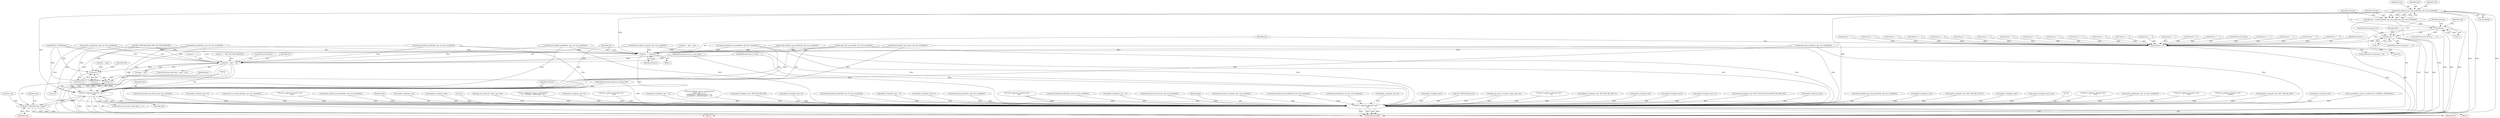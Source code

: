 digraph "0_tcpdump_13d52e9c0e7caf7e6325b0051bc90a49968be67f@pointer" {
"1002012" [label="(Call,decode_labeled_vpn_clnp_prefix(ndo, tptr, buf, sizeof(buf)))"];
"1002010" [label="(Call,advance = decode_labeled_vpn_clnp_prefix(ndo, tptr, buf, sizeof(buf)))"];
"1002019" [label="(Call,advance == -1)"];
"1002029" [label="(Call,advance == -2)"];
"1002144" [label="(Call,advance < 0)"];
"1002148" [label="(Call,tptr += advance)"];
"1001709" [label="(Call,tptr < pptr + len)"];
"1002109" [label="(Call,tptr-3)"];
"1002129" [label="(Call,tptr-3)"];
"1002127" [label="(Call,print_unknown_data(ndo, tptr-3, \"\n\t    \", tlen))"];
"1002107" [label="(Call,ND_TCHECK2(*(tptr-3),tlen))"];
"1002927" [label="(Call,print_unknown_data(ndo, pptr, \"\n\t    \", len))"];
"1001698" [label="(Call,len == BGP_MP_NLRI_MINSIZE)"];
"1002121" [label="(ControlStructure,if (ndo->ndo_vflag <= 1))"];
"1002128" [label="(Identifier,ndo)"];
"1001584" [label="(Call,decode_labeled_vpn_clnp_prefix(ndo, tptr, buf, sizeof(buf)))"];
"1002554" [label="(Call,ipaddr_string(ndo, tptr))"];
"1001047" [label="(Call,ipaddr_string(ndo, tptr+BGP_VPN_RD_LEN+4))"];
"1000598" [label="(Call,ipaddr_string(ndo, tptr))"];
"1000977" [label="(Call,isonsap_string(ndo, tptr, tlen))"];
"1002127" [label="(Call,print_unknown_data(ndo, tptr-3, \"\n\t    \", tlen))"];
"1002930" [label="(Literal,\"\n\t    \")"];
"1000682" [label="(Call,print_unknown_data(ndo, tptr, \"\n\t    \", tlen))"];
"1001710" [label="(Identifier,tptr)"];
"1002112" [label="(Identifier,tlen)"];
"1002931" [label="(Identifier,len)"];
"1002076" [label="(Call,decode_multicast_vpn(ndo, tptr, buf, sizeof(buf)))"];
"1001764" [label="(Call,decode_labeled_prefix4(ndo, tptr, len, buf, sizeof(buf)))"];
"1001997" [label="(Call,advance == -2)"];
"1002061" [label="(Call,advance == -2)"];
"1001408" [label="(Call,decode_prefix6(ndo, tptr, len, buf, sizeof(buf)))"];
"1001633" [label="(Call,print_unknown_data(ndo, tptr, \"\n\t    \", tlen))"];
"1002653" [label="(Call,print_unknown_data(ndo, tptr,\"\n\t      \", length))"];
"1000909" [label="(Call,ip6addr_string(ndo, tptr+BGP_VPN_RD_LEN))"];
"1001804" [label="(Call,decode_labeled_vpn_prefix4(ndo, tptr, buf, sizeof(buf)))"];
"1000567" [label="(Call,ipaddr_string(ndo, tptr))"];
"1001705" [label="(Call,tptr += 3)"];
"1001923" [label="(Call,advance == -1)"];
"1002019" [label="(Call,advance == -1)"];
"1002137" [label="(Call,tptr = pptr + len)"];
"1002681" [label="(Call,as_printf(ndo, astostr, sizeof(astostr), EXTRACT_32BITS(tptr)))"];
"1001965" [label="(Call,advance == -2)"];
"1002130" [label="(Identifier,tptr)"];
"1002014" [label="(Identifier,tptr)"];
"1002015" [label="(Identifier,buf)"];
"1000129" [label="(MethodParameterIn,u_int len)"];
"1002029" [label="(Call,advance == -2)"];
"1001665" [label="(Call,EXTRACT_16BITS(tptr))"];
"1000126" [label="(MethodParameterIn,netdissect_options *ndo)"];
"1002083" [label="(Call,advance == -1)"];
"1002012" [label="(Call,decode_labeled_vpn_clnp_prefix(ndo, tptr, buf, sizeof(buf)))"];
"1002110" [label="(Identifier,tptr)"];
"1002107" [label="(Call,ND_TCHECK2(*(tptr-3),tlen))"];
"1001901" [label="(Call,advance == -3)"];
"1002132" [label="(Literal,\"\n\t    \")"];
"1001520" [label="(Call,decode_labeled_vpn_l2(ndo, tptr, buf, sizeof(buf)))"];
"1002500" [label="(Call,ipaddr_string(ndo, tptr+4))"];
"1001658" [label="(Call,ND_TCHECK2(tptr[0], BGP_MP_NLRI_MINSIZE))"];
"1002922" [label="(Block,)"];
"1002927" [label="(Call,print_unknown_data(ndo, pptr, \"\n\t    \", len))"];
"1001312" [label="(Call,decode_rt_routing_info(ndo, tptr, buf, sizeof(buf)))"];
"1002011" [label="(Identifier,advance)"];
"1001110" [label="(Call,print_unknown_data(ndo, tptr, \"\n\t    \", tlen))"];
"1001280" [label="(Call,decode_labeled_vpn_prefix4(ndo, tptr, buf, sizeof(buf)))"];
"1002143" [label="(ControlStructure,if (advance < 0))"];
"1001772" [label="(Call,advance == -1)"];
"1001861" [label="(Call,advance == -3)"];
"1001955" [label="(Call,advance == -1)"];
"1002928" [label="(Identifier,ndo)"];
"1002020" [label="(Identifier,advance)"];
"1000767" [label="(Call,ipaddr_string(ndo, tptr))"];
"1002021" [label="(Call,-1)"];
"1002115" [label="(Identifier,ndo)"];
"1002031" [label="(Call,-2)"];
"1002134" [label="(Call,advance = 0)"];
"1002013" [label="(Identifier,ndo)"];
"1000861" [label="(Call,ip6addr_string(ndo, tptr))"];
"1001711" [label="(Call,pptr + len)"];
"1002933" [label="(Literal,1)"];
"1002818" [label="(Call,bgp_attr_print(ndo, atype, tptr, alen))"];
"1001884" [label="(Call,advance == -1)"];
"1002147" [label="(ControlStructure,break;)"];
"1002255" [label="(Call,as_printf(ndo, astostr, sizeof(astostr),\n\t\t\t    EXTRACT_32BITS(tptr+2)))"];
"1002133" [label="(Identifier,tlen)"];
"1002316" [label="(Call,ipaddr_string(ndo, tptr+2))"];
"1002030" [label="(Identifier,advance)"];
"1002570" [label="(Call,print_unknown_data(ndo, tptr, \"\n\t      \", tlen))"];
"1001948" [label="(Call,decode_labeled_vpn_l2(ndo, tptr, buf, sizeof(buf)))"];
"1000428" [label="(Call,ipaddr_string(ndo, tptr + 4))"];
"1002146" [label="(Literal,0)"];
"1002937" [label="(MethodReturn,RET)"];
"1000258" [label="(Call,as_printf(ndo, astostr, sizeof(astostr),\n\t\t\t\tas_size == 2 ?\n\t\t\t\tEXTRACT_16BITS(&tptr[2 + i]) :\n\t\t\t\tEXTRACT_32BITS(&tptr[2 + i])))"];
"1000815" [label="(Call,ipaddr_string(ndo, tptr+BGP_VPN_RD_LEN))"];
"1002302" [label="(Call,ipaddr_string(ndo, tptr+2))"];
"1001724" [label="(Call,decode_prefix4(ndo, tptr, len, buf, sizeof(buf)))"];
"1001721" [label="(Block,)"];
"1001980" [label="(Call,decode_clnp_prefix(ndo, tptr, buf, sizeof(buf)))"];
"1001448" [label="(Call,decode_labeled_prefix6(ndo, tptr, len, buf, sizeof(buf)))"];
"1000408" [label="(Call,ipaddr_string(ndo, tptr + 2))"];
"1002237" [label="(Call,ipaddr_string(ndo, tptr+2))"];
"1002025" [label="(Identifier,ndo)"];
"1002018" [label="(ControlStructure,if (advance == -1))"];
"1001552" [label="(Call,decode_clnp_prefix(ndo, tptr, buf, sizeof(buf)))"];
"1001916" [label="(Call,decode_labeled_vpn_prefix6(ndo, tptr, buf, sizeof(buf)))"];
"1000142" [label="(Call,tptr = pptr)"];
"1001844" [label="(Call,advance == -1)"];
"1002148" [label="(Call,tptr += advance)"];
"1002111" [label="(Literal,3)"];
"1002908" [label="(Call,print_unknown_data(ndo, pptr, \"\n\t    \", len))"];
"1002144" [label="(Call,advance < 0)"];
"1002109" [label="(Call,tptr-3)"];
"1002149" [label="(Identifier,tptr)"];
"1001811" [label="(Call,advance == -1)"];
"1001821" [label="(Call,advance == -2)"];
"1001240" [label="(Call,decode_labeled_prefix4(ndo, tptr, len, buf, sizeof(buf)))"];
"1000463" [label="(Call,ipaddr_string(ndo, tptr + 4))"];
"1001376" [label="(Call,decode_mdt_vpn_nlri(ndo, tptr, buf, sizeof(buf)))"];
"1002929" [label="(Identifier,pptr)"];
"1001344" [label="(Call,decode_multicast_vpn(ndo, tptr, buf, sizeof(buf)))"];
"1001789" [label="(Call,advance == -3)"];
"1001488" [label="(Call,decode_labeled_vpn_prefix6(ndo, tptr, buf, sizeof(buf)))"];
"1002028" [label="(ControlStructure,if (advance == -2))"];
"1001200" [label="(Call,decode_prefix4(ndo, tptr, len, buf, sizeof(buf)))"];
"1001714" [label="(Block,)"];
"1002145" [label="(Identifier,advance)"];
"1002479" [label="(Call,ipaddr_string(ndo, tptr+4))"];
"1001836" [label="(Call,decode_prefix6(ndo, tptr, len, buf, sizeof(buf)))"];
"1001876" [label="(Call,decode_labeled_prefix6(ndo, tptr, len, buf, sizeof(buf)))"];
"1002010" [label="(Call,advance = decode_labeled_vpn_clnp_prefix(ndo, tptr, buf, sizeof(buf)))"];
"1000128" [label="(MethodParameterIn,const u_char *pptr)"];
"1002131" [label="(Literal,3)"];
"1002151" [label="(ControlStructure,break;)"];
"1002051" [label="(Call,advance == -1)"];
"1002044" [label="(Call,decode_mdt_vpn_nlri(ndo, tptr, buf, sizeof(buf)))"];
"1000955" [label="(Call,ipaddr_string(ndo, tptr))"];
"1001987" [label="(Call,advance == -1)"];
"1002923" [label="(Call,ND_TCHECK2(*pptr,len))"];
"1000145" [label="(Call,tlen=len)"];
"1002016" [label="(Call,sizeof(buf))"];
"1002037" [label="(Identifier,ndo)"];
"1001749" [label="(Call,advance == -3)"];
"1001718" [label="(Identifier,af)"];
"1000200" [label="(Call,bgp_attr_get_as_size(ndo, atype, pptr, len))"];
"1002396" [label="(Call,print_unknown_data(ndo, tptr, \"\n\t      \", 8))"];
"1002108" [label="(Call,*(tptr-3))"];
"1001076" [label="(Call,ip6addr_string(ndo, tptr+BGP_VPN_RD_LEN+3))"];
"1002150" [label="(Identifier,advance)"];
"1000331" [label="(Call,ipaddr_string(ndo, tptr))"];
"1002517" [label="(Call,ipaddr_string(ndo, tptr))"];
"1002093" [label="(Call,advance == -2)"];
"1001933" [label="(Call,advance == -2)"];
"1002221" [label="(Call,ipaddr_string(ndo, tptr+4))"];
"1001018" [label="(Call,isonsap_string(ndo, tptr+BGP_VPN_RD_LEN,tlen-BGP_VPN_RD_LEN))"];
"1001709" [label="(Call,tptr < pptr + len)"];
"1002033" [label="(ControlStructure,goto trunc;)"];
"1001708" [label="(ControlStructure,while (tptr < pptr + len))"];
"1002135" [label="(Identifier,advance)"];
"1001732" [label="(Call,advance == -1)"];
"1002534" [label="(Call,ipaddr_string(ndo, tptr))"];
"1002129" [label="(Call,tptr-3)"];
"1002012" -> "1002010"  [label="AST: "];
"1002012" -> "1002016"  [label="CFG: "];
"1002013" -> "1002012"  [label="AST: "];
"1002014" -> "1002012"  [label="AST: "];
"1002015" -> "1002012"  [label="AST: "];
"1002016" -> "1002012"  [label="AST: "];
"1002010" -> "1002012"  [label="CFG: "];
"1002012" -> "1002937"  [label="DDG: "];
"1002012" -> "1002937"  [label="DDG: "];
"1002012" -> "1002937"  [label="DDG: "];
"1002012" -> "1002010"  [label="DDG: "];
"1002012" -> "1002010"  [label="DDG: "];
"1002012" -> "1002010"  [label="DDG: "];
"1002012" -> "1002127"  [label="DDG: "];
"1002012" -> "1002148"  [label="DDG: "];
"1002012" -> "1002927"  [label="DDG: "];
"1002010" -> "1001721"  [label="AST: "];
"1002011" -> "1002010"  [label="AST: "];
"1002020" -> "1002010"  [label="CFG: "];
"1002010" -> "1002937"  [label="DDG: "];
"1002010" -> "1002019"  [label="DDG: "];
"1002019" -> "1002018"  [label="AST: "];
"1002019" -> "1002021"  [label="CFG: "];
"1002020" -> "1002019"  [label="AST: "];
"1002021" -> "1002019"  [label="AST: "];
"1002025" -> "1002019"  [label="CFG: "];
"1002030" -> "1002019"  [label="CFG: "];
"1002019" -> "1002937"  [label="DDG: "];
"1002019" -> "1002937"  [label="DDG: "];
"1002019" -> "1002937"  [label="DDG: "];
"1002021" -> "1002019"  [label="DDG: "];
"1002019" -> "1002029"  [label="DDG: "];
"1002019" -> "1002144"  [label="DDG: "];
"1002029" -> "1002028"  [label="AST: "];
"1002029" -> "1002031"  [label="CFG: "];
"1002030" -> "1002029"  [label="AST: "];
"1002031" -> "1002029"  [label="AST: "];
"1002033" -> "1002029"  [label="CFG: "];
"1002037" -> "1002029"  [label="CFG: "];
"1002029" -> "1002937"  [label="DDG: "];
"1002029" -> "1002937"  [label="DDG: "];
"1002029" -> "1002937"  [label="DDG: "];
"1002031" -> "1002029"  [label="DDG: "];
"1002029" -> "1002144"  [label="DDG: "];
"1002144" -> "1002143"  [label="AST: "];
"1002144" -> "1002146"  [label="CFG: "];
"1002145" -> "1002144"  [label="AST: "];
"1002146" -> "1002144"  [label="AST: "];
"1002147" -> "1002144"  [label="CFG: "];
"1002149" -> "1002144"  [label="CFG: "];
"1002144" -> "1002937"  [label="DDG: "];
"1002144" -> "1002937"  [label="DDG: "];
"1001821" -> "1002144"  [label="DDG: "];
"1001933" -> "1002144"  [label="DDG: "];
"1001749" -> "1002144"  [label="DDG: "];
"1001997" -> "1002144"  [label="DDG: "];
"1001901" -> "1002144"  [label="DDG: "];
"1001844" -> "1002144"  [label="DDG: "];
"1001955" -> "1002144"  [label="DDG: "];
"1002051" -> "1002144"  [label="DDG: "];
"1002134" -> "1002144"  [label="DDG: "];
"1001772" -> "1002144"  [label="DDG: "];
"1001732" -> "1002144"  [label="DDG: "];
"1001861" -> "1002144"  [label="DDG: "];
"1001965" -> "1002144"  [label="DDG: "];
"1002061" -> "1002144"  [label="DDG: "];
"1001987" -> "1002144"  [label="DDG: "];
"1001789" -> "1002144"  [label="DDG: "];
"1001811" -> "1002144"  [label="DDG: "];
"1002083" -> "1002144"  [label="DDG: "];
"1001923" -> "1002144"  [label="DDG: "];
"1001884" -> "1002144"  [label="DDG: "];
"1002093" -> "1002144"  [label="DDG: "];
"1002144" -> "1002148"  [label="DDG: "];
"1002148" -> "1001714"  [label="AST: "];
"1002148" -> "1002150"  [label="CFG: "];
"1002149" -> "1002148"  [label="AST: "];
"1002150" -> "1002148"  [label="AST: "];
"1001710" -> "1002148"  [label="CFG: "];
"1002148" -> "1002937"  [label="DDG: "];
"1002148" -> "1001709"  [label="DDG: "];
"1001876" -> "1002148"  [label="DDG: "];
"1001724" -> "1002148"  [label="DDG: "];
"1002044" -> "1002148"  [label="DDG: "];
"1001916" -> "1002148"  [label="DDG: "];
"1002076" -> "1002148"  [label="DDG: "];
"1001836" -> "1002148"  [label="DDG: "];
"1002137" -> "1002148"  [label="DDG: "];
"1001804" -> "1002148"  [label="DDG: "];
"1001764" -> "1002148"  [label="DDG: "];
"1001948" -> "1002148"  [label="DDG: "];
"1001980" -> "1002148"  [label="DDG: "];
"1001658" -> "1002148"  [label="DDG: "];
"1001665" -> "1002148"  [label="DDG: "];
"1001709" -> "1001708"  [label="AST: "];
"1001709" -> "1001711"  [label="CFG: "];
"1001710" -> "1001709"  [label="AST: "];
"1001711" -> "1001709"  [label="AST: "];
"1001718" -> "1001709"  [label="CFG: "];
"1002151" -> "1001709"  [label="CFG: "];
"1001709" -> "1002937"  [label="DDG: "];
"1001709" -> "1002937"  [label="DDG: "];
"1001709" -> "1002937"  [label="DDG: "];
"1001705" -> "1001709"  [label="DDG: "];
"1001658" -> "1001709"  [label="DDG: "];
"1001665" -> "1001709"  [label="DDG: "];
"1000128" -> "1001709"  [label="DDG: "];
"1001764" -> "1001709"  [label="DDG: "];
"1001724" -> "1001709"  [label="DDG: "];
"1001876" -> "1001709"  [label="DDG: "];
"1001836" -> "1001709"  [label="DDG: "];
"1001698" -> "1001709"  [label="DDG: "];
"1000129" -> "1001709"  [label="DDG: "];
"1001709" -> "1002109"  [label="DDG: "];
"1002109" -> "1002108"  [label="AST: "];
"1002109" -> "1002111"  [label="CFG: "];
"1002110" -> "1002109"  [label="AST: "];
"1002111" -> "1002109"  [label="AST: "];
"1002108" -> "1002109"  [label="CFG: "];
"1001658" -> "1002109"  [label="DDG: "];
"1000142" -> "1002109"  [label="DDG: "];
"1001665" -> "1002109"  [label="DDG: "];
"1002109" -> "1002129"  [label="DDG: "];
"1002129" -> "1002127"  [label="AST: "];
"1002129" -> "1002131"  [label="CFG: "];
"1002130" -> "1002129"  [label="AST: "];
"1002131" -> "1002129"  [label="AST: "];
"1002132" -> "1002129"  [label="CFG: "];
"1002129" -> "1002127"  [label="DDG: "];
"1002129" -> "1002127"  [label="DDG: "];
"1001658" -> "1002129"  [label="DDG: "];
"1001665" -> "1002129"  [label="DDG: "];
"1002127" -> "1002121"  [label="AST: "];
"1002127" -> "1002133"  [label="CFG: "];
"1002128" -> "1002127"  [label="AST: "];
"1002132" -> "1002127"  [label="AST: "];
"1002133" -> "1002127"  [label="AST: "];
"1002135" -> "1002127"  [label="CFG: "];
"1002127" -> "1002937"  [label="DDG: "];
"1002127" -> "1002937"  [label="DDG: "];
"1002127" -> "1002937"  [label="DDG: "];
"1002127" -> "1002937"  [label="DDG: "];
"1002127" -> "1002107"  [label="DDG: "];
"1002044" -> "1002127"  [label="DDG: "];
"1001804" -> "1002127"  [label="DDG: "];
"1001724" -> "1002127"  [label="DDG: "];
"1002076" -> "1002127"  [label="DDG: "];
"1001916" -> "1002127"  [label="DDG: "];
"1001764" -> "1002127"  [label="DDG: "];
"1001948" -> "1002127"  [label="DDG: "];
"1001876" -> "1002127"  [label="DDG: "];
"1001980" -> "1002127"  [label="DDG: "];
"1001836" -> "1002127"  [label="DDG: "];
"1000126" -> "1002127"  [label="DDG: "];
"1002107" -> "1002127"  [label="DDG: "];
"1002127" -> "1002927"  [label="DDG: "];
"1002107" -> "1001721"  [label="AST: "];
"1002107" -> "1002112"  [label="CFG: "];
"1002108" -> "1002107"  [label="AST: "];
"1002112" -> "1002107"  [label="AST: "];
"1002115" -> "1002107"  [label="CFG: "];
"1002107" -> "1002937"  [label="DDG: "];
"1002107" -> "1002937"  [label="DDG: "];
"1002107" -> "1002937"  [label="DDG: "];
"1000145" -> "1002107"  [label="DDG: "];
"1002927" -> "1002922"  [label="AST: "];
"1002927" -> "1002931"  [label="CFG: "];
"1002928" -> "1002927"  [label="AST: "];
"1002929" -> "1002927"  [label="AST: "];
"1002930" -> "1002927"  [label="AST: "];
"1002931" -> "1002927"  [label="AST: "];
"1002933" -> "1002927"  [label="CFG: "];
"1002927" -> "1002937"  [label="DDG: "];
"1002927" -> "1002937"  [label="DDG: "];
"1002927" -> "1002937"  [label="DDG: "];
"1002927" -> "1002937"  [label="DDG: "];
"1000815" -> "1002927"  [label="DDG: "];
"1000682" -> "1002927"  [label="DDG: "];
"1001804" -> "1002927"  [label="DDG: "];
"1001047" -> "1002927"  [label="DDG: "];
"1001018" -> "1002927"  [label="DDG: "];
"1001724" -> "1002927"  [label="DDG: "];
"1001916" -> "1002927"  [label="DDG: "];
"1000861" -> "1002927"  [label="DDG: "];
"1000258" -> "1002927"  [label="DDG: "];
"1001520" -> "1002927"  [label="DDG: "];
"1001376" -> "1002927"  [label="DDG: "];
"1001948" -> "1002927"  [label="DDG: "];
"1001876" -> "1002927"  [label="DDG: "];
"1002534" -> "1002927"  [label="DDG: "];
"1000200" -> "1002927"  [label="DDG: "];
"1000200" -> "1002927"  [label="DDG: "];
"1002554" -> "1002927"  [label="DDG: "];
"1000598" -> "1002927"  [label="DDG: "];
"1001448" -> "1002927"  [label="DDG: "];
"1002570" -> "1002927"  [label="DDG: "];
"1000567" -> "1002927"  [label="DDG: "];
"1002908" -> "1002927"  [label="DDG: "];
"1002908" -> "1002927"  [label="DDG: "];
"1001312" -> "1002927"  [label="DDG: "];
"1002221" -> "1002927"  [label="DDG: "];
"1000408" -> "1002927"  [label="DDG: "];
"1002044" -> "1002927"  [label="DDG: "];
"1001633" -> "1002927"  [label="DDG: "];
"1000331" -> "1002927"  [label="DDG: "];
"1001110" -> "1002927"  [label="DDG: "];
"1002517" -> "1002927"  [label="DDG: "];
"1001076" -> "1002927"  [label="DDG: "];
"1001240" -> "1002927"  [label="DDG: "];
"1000909" -> "1002927"  [label="DDG: "];
"1001980" -> "1002927"  [label="DDG: "];
"1002316" -> "1002927"  [label="DDG: "];
"1000463" -> "1002927"  [label="DDG: "];
"1001584" -> "1002927"  [label="DDG: "];
"1001836" -> "1002927"  [label="DDG: "];
"1002479" -> "1002927"  [label="DDG: "];
"1002076" -> "1002927"  [label="DDG: "];
"1002255" -> "1002927"  [label="DDG: "];
"1002818" -> "1002927"  [label="DDG: "];
"1001408" -> "1002927"  [label="DDG: "];
"1002681" -> "1002927"  [label="DDG: "];
"1001280" -> "1002927"  [label="DDG: "];
"1001344" -> "1002927"  [label="DDG: "];
"1002237" -> "1002927"  [label="DDG: "];
"1002302" -> "1002927"  [label="DDG: "];
"1001764" -> "1002927"  [label="DDG: "];
"1001488" -> "1002927"  [label="DDG: "];
"1001552" -> "1002927"  [label="DDG: "];
"1000977" -> "1002927"  [label="DDG: "];
"1000955" -> "1002927"  [label="DDG: "];
"1000428" -> "1002927"  [label="DDG: "];
"1000767" -> "1002927"  [label="DDG: "];
"1002653" -> "1002927"  [label="DDG: "];
"1002396" -> "1002927"  [label="DDG: "];
"1001200" -> "1002927"  [label="DDG: "];
"1002500" -> "1002927"  [label="DDG: "];
"1000126" -> "1002927"  [label="DDG: "];
"1000128" -> "1002927"  [label="DDG: "];
"1002923" -> "1002927"  [label="DDG: "];
"1000129" -> "1002927"  [label="DDG: "];
}
